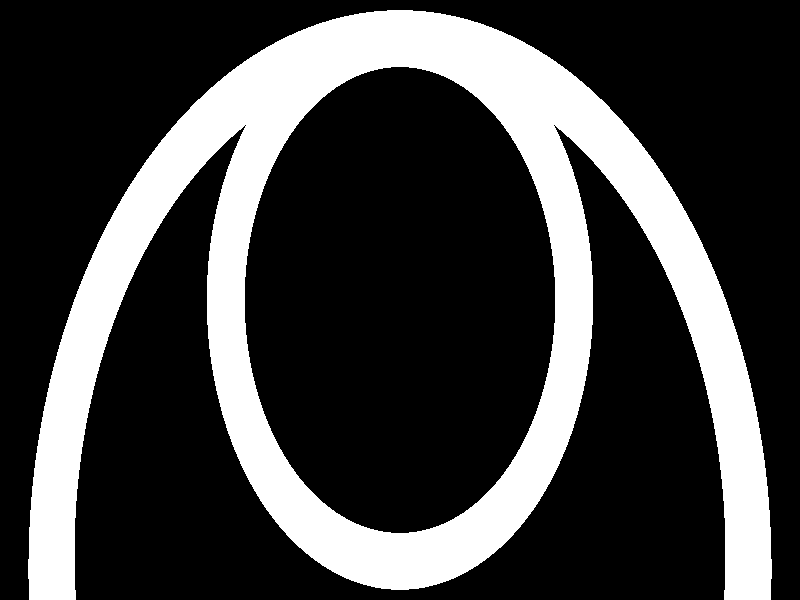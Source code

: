 // Persistence Of Vision config file
// Till Harbaum

global_settings { assumed_gamma 2.2 }

camera {
   location  <0, 0, -2.3>
   direction <0, 0, 1>
   look_at   <0, 0, 0>

   up        <0,1,0> 
   right     <2,0,0>
}

background { color red 0 green 0 blue 0 }

object {
        torus { 1, .1 
           finish { ambient 0 diffuse 1 phong 0 }
	   pigment { color red 1 green 1 blue 1 } 
	   rotate <90, 0, 0>
	}
}

object {
        torus { 2, .1 
           finish { ambient 0 diffuse 1 phong 0 }
	   pigment { color red 1 green 1 blue 1 } 
	   rotate <90, 0, 0>
	   translate <0, -1, 0>
	}
}

light_source { <0, 0, -20> color red 1 green 1 blue 1 }
